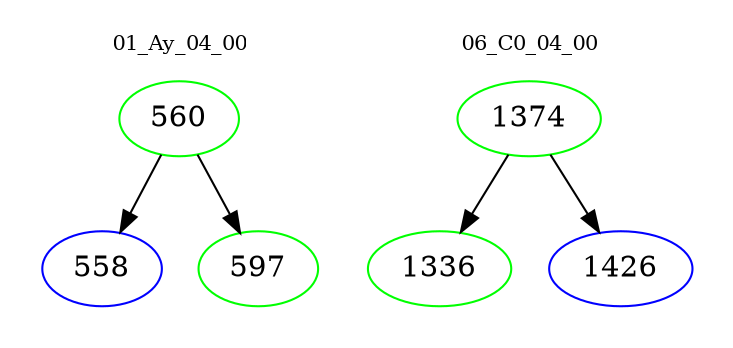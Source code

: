 digraph{
subgraph cluster_0 {
color = white
label = "01_Ay_04_00";
fontsize=10;
T0_560 [label="560", color="green"]
T0_560 -> T0_558 [color="black"]
T0_558 [label="558", color="blue"]
T0_560 -> T0_597 [color="black"]
T0_597 [label="597", color="green"]
}
subgraph cluster_1 {
color = white
label = "06_C0_04_00";
fontsize=10;
T1_1374 [label="1374", color="green"]
T1_1374 -> T1_1336 [color="black"]
T1_1336 [label="1336", color="green"]
T1_1374 -> T1_1426 [color="black"]
T1_1426 [label="1426", color="blue"]
}
}
